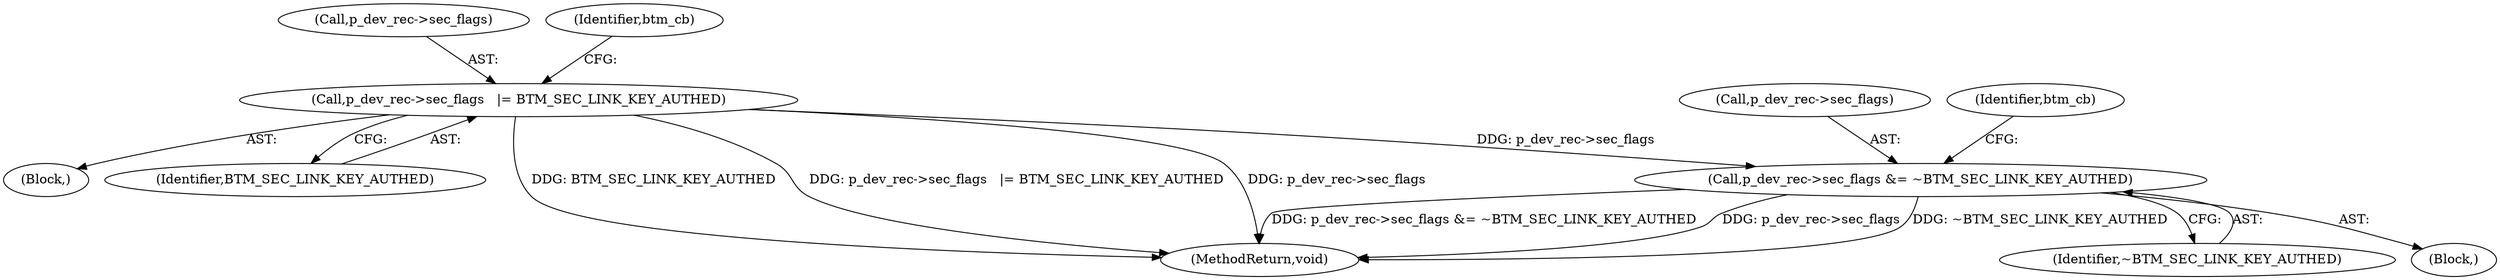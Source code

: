 digraph "0_Android_c677ee92595335233eb0e7b59809a1a94e7a678a@pointer" {
"1000317" [label="(Call,p_dev_rec->sec_flags &= ~BTM_SEC_LINK_KEY_AUTHED)"];
"1000231" [label="(Call,p_dev_rec->sec_flags   |= BTM_SEC_LINK_KEY_AUTHED)"];
"1000318" [label="(Call,p_dev_rec->sec_flags)"];
"1000325" [label="(Identifier,btm_cb)"];
"1000374" [label="(MethodReturn,void)"];
"1000231" [label="(Call,p_dev_rec->sec_flags   |= BTM_SEC_LINK_KEY_AUTHED)"];
"1000116" [label="(Block,)"];
"1000232" [label="(Call,p_dev_rec->sec_flags)"];
"1000240" [label="(Identifier,btm_cb)"];
"1000314" [label="(Block,)"];
"1000321" [label="(Identifier,~BTM_SEC_LINK_KEY_AUTHED)"];
"1000317" [label="(Call,p_dev_rec->sec_flags &= ~BTM_SEC_LINK_KEY_AUTHED)"];
"1000235" [label="(Identifier,BTM_SEC_LINK_KEY_AUTHED)"];
"1000317" -> "1000314"  [label="AST: "];
"1000317" -> "1000321"  [label="CFG: "];
"1000318" -> "1000317"  [label="AST: "];
"1000321" -> "1000317"  [label="AST: "];
"1000325" -> "1000317"  [label="CFG: "];
"1000317" -> "1000374"  [label="DDG: p_dev_rec->sec_flags"];
"1000317" -> "1000374"  [label="DDG: ~BTM_SEC_LINK_KEY_AUTHED"];
"1000317" -> "1000374"  [label="DDG: p_dev_rec->sec_flags &= ~BTM_SEC_LINK_KEY_AUTHED"];
"1000231" -> "1000317"  [label="DDG: p_dev_rec->sec_flags"];
"1000231" -> "1000116"  [label="AST: "];
"1000231" -> "1000235"  [label="CFG: "];
"1000232" -> "1000231"  [label="AST: "];
"1000235" -> "1000231"  [label="AST: "];
"1000240" -> "1000231"  [label="CFG: "];
"1000231" -> "1000374"  [label="DDG: BTM_SEC_LINK_KEY_AUTHED"];
"1000231" -> "1000374"  [label="DDG: p_dev_rec->sec_flags   |= BTM_SEC_LINK_KEY_AUTHED"];
"1000231" -> "1000374"  [label="DDG: p_dev_rec->sec_flags"];
}
